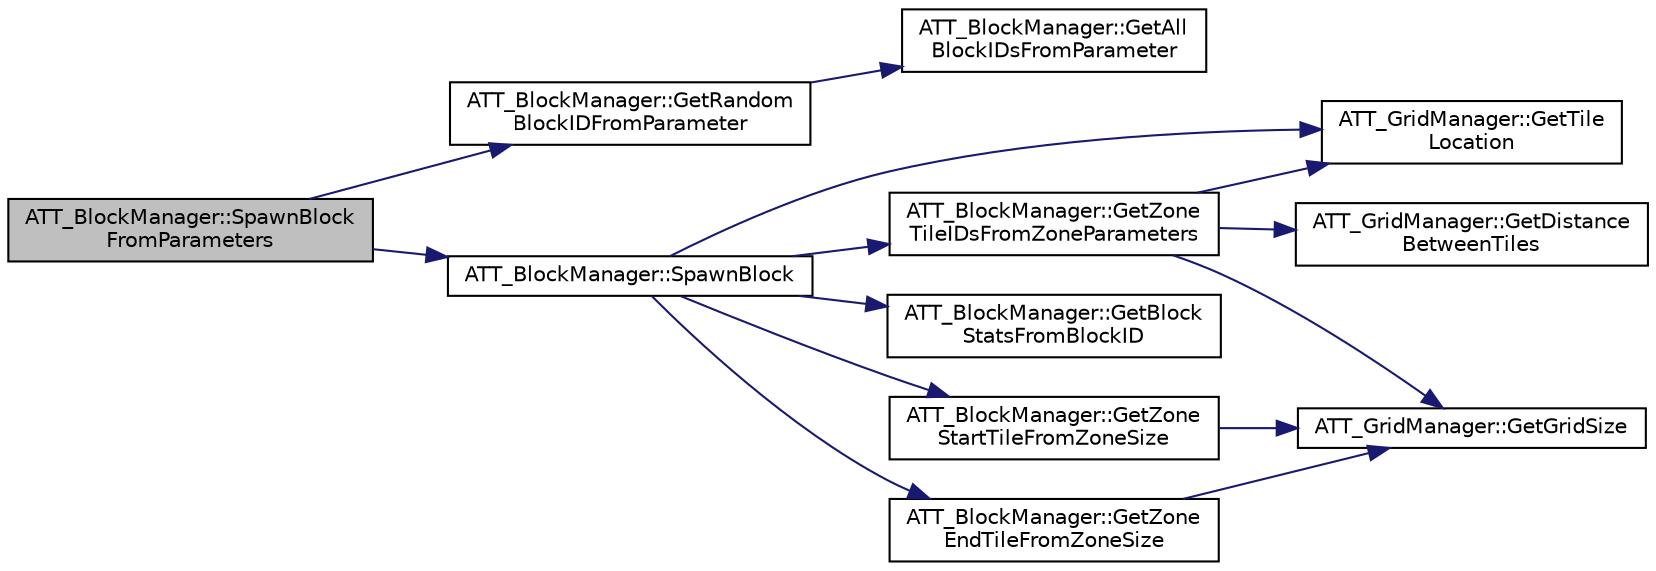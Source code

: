 digraph "ATT_BlockManager::SpawnBlockFromParameters"
{
 // LATEX_PDF_SIZE
  edge [fontname="Helvetica",fontsize="10",labelfontname="Helvetica",labelfontsize="10"];
  node [fontname="Helvetica",fontsize="10",shape=record];
  rankdir="LR";
  Node87 [label="ATT_BlockManager::SpawnBlock\lFromParameters",height=0.2,width=0.4,color="black", fillcolor="grey75", style="filled", fontcolor="black",tooltip="Gets a random blockID corresponding to parameters in the data table."];
  Node87 -> Node88 [color="midnightblue",fontsize="10",style="solid",fontname="Helvetica"];
  Node88 [label="ATT_BlockManager::GetRandom\lBlockIDFromParameter",height=0.2,width=0.4,color="black", fillcolor="white", style="filled",URL="$class_a_t_t___block_manager.html#a22d66a18c0280754b1fab6f762cf5c41",tooltip="Returns a random blockID corresponding to parameters in the data table."];
  Node88 -> Node89 [color="midnightblue",fontsize="10",style="solid",fontname="Helvetica"];
  Node89 [label="ATT_BlockManager::GetAll\lBlockIDsFromParameter",height=0.2,width=0.4,color="black", fillcolor="white", style="filled",URL="$class_a_t_t___block_manager.html#ad335183570cf8369ab2f98e0a29dfd12",tooltip="Returns an array of all the blockID corresponding to parameters in the data table."];
  Node87 -> Node90 [color="midnightblue",fontsize="10",style="solid",fontname="Helvetica"];
  Node90 [label="ATT_BlockManager::SpawnBlock",height=0.2,width=0.4,color="black", fillcolor="white", style="filled",URL="$class_a_t_t___block_manager.html#a5276646c418b0ef0a3fa7253144bbc74",tooltip="Calculate the zone used by the block & assign the tile arrays to the block."];
  Node90 -> Node91 [color="midnightblue",fontsize="10",style="solid",fontname="Helvetica"];
  Node91 [label="ATT_GridManager::GetTile\lLocation",height=0.2,width=0.4,color="black", fillcolor="white", style="filled",URL="$class_a_t_t___grid_manager.html#a8498f5d3bf51947e60b9604cc8a6ae37",tooltip="Accessor - Public accessor for tile locations."];
  Node90 -> Node92 [color="midnightblue",fontsize="10",style="solid",fontname="Helvetica"];
  Node92 [label="ATT_BlockManager::GetBlock\lStatsFromBlockID",height=0.2,width=0.4,color="black", fillcolor="white", style="filled",URL="$class_a_t_t___block_manager.html#a9cfa474a85d9f0843d92db0622ece18b",tooltip="Returns data of block from its BlockID (see TT_Struct_Block)."];
  Node90 -> Node93 [color="midnightblue",fontsize="10",style="solid",fontname="Helvetica"];
  Node93 [label="ATT_BlockManager::GetZone\lStartTileFromZoneSize",height=0.2,width=0.4,color="black", fillcolor="white", style="filled",URL="$class_a_t_t___block_manager.html#a59bada3b5d0d0f9d55fa6ef89133849b",tooltip="Returns the TileID of the corner tile opposite to tileB in a zone defined by parameters (see top of p..."];
  Node93 -> Node94 [color="midnightblue",fontsize="10",style="solid",fontname="Helvetica"];
  Node94 [label="ATT_GridManager::GetGridSize",height=0.2,width=0.4,color="black", fillcolor="white", style="filled",URL="$class_a_t_t___grid_manager.html#ac32858e31de063415fcb5131962d4a59",tooltip="Accessor - Returns the size of the grid in a 2D Vector."];
  Node90 -> Node95 [color="midnightblue",fontsize="10",style="solid",fontname="Helvetica"];
  Node95 [label="ATT_BlockManager::GetZone\lEndTileFromZoneSize",height=0.2,width=0.4,color="black", fillcolor="white", style="filled",URL="$class_a_t_t___block_manager.html#ae317f6c25bbb2a33a510ac726fe267ab",tooltip="Returns the TileID of the corner tile opposite to tileA in a zone defined by parameters (see top of p..."];
  Node95 -> Node94 [color="midnightblue",fontsize="10",style="solid",fontname="Helvetica"];
  Node90 -> Node96 [color="midnightblue",fontsize="10",style="solid",fontname="Helvetica"];
  Node96 [label="ATT_BlockManager::GetZone\lTileIDsFromZoneParameters",height=0.2,width=0.4,color="black", fillcolor="white", style="filled",URL="$class_a_t_t___block_manager.html#a5b89998b7b010e253761617f03362b03",tooltip="Returns all the tiles included in the zone delimited by tileA & tileB (opposing corners of the rectan..."];
  Node96 -> Node94 [color="midnightblue",fontsize="10",style="solid",fontname="Helvetica"];
  Node96 -> Node97 [color="midnightblue",fontsize="10",style="solid",fontname="Helvetica"];
  Node97 [label="ATT_GridManager::GetDistance\lBetweenTiles",height=0.2,width=0.4,color="black", fillcolor="white", style="filled",URL="$class_a_t_t___grid_manager.html#ac48caa79e0a7d2255484da80e5e563d3",tooltip="Accessor - Returns the distance between each tile."];
  Node96 -> Node91 [color="midnightblue",fontsize="10",style="solid",fontname="Helvetica"];
}

